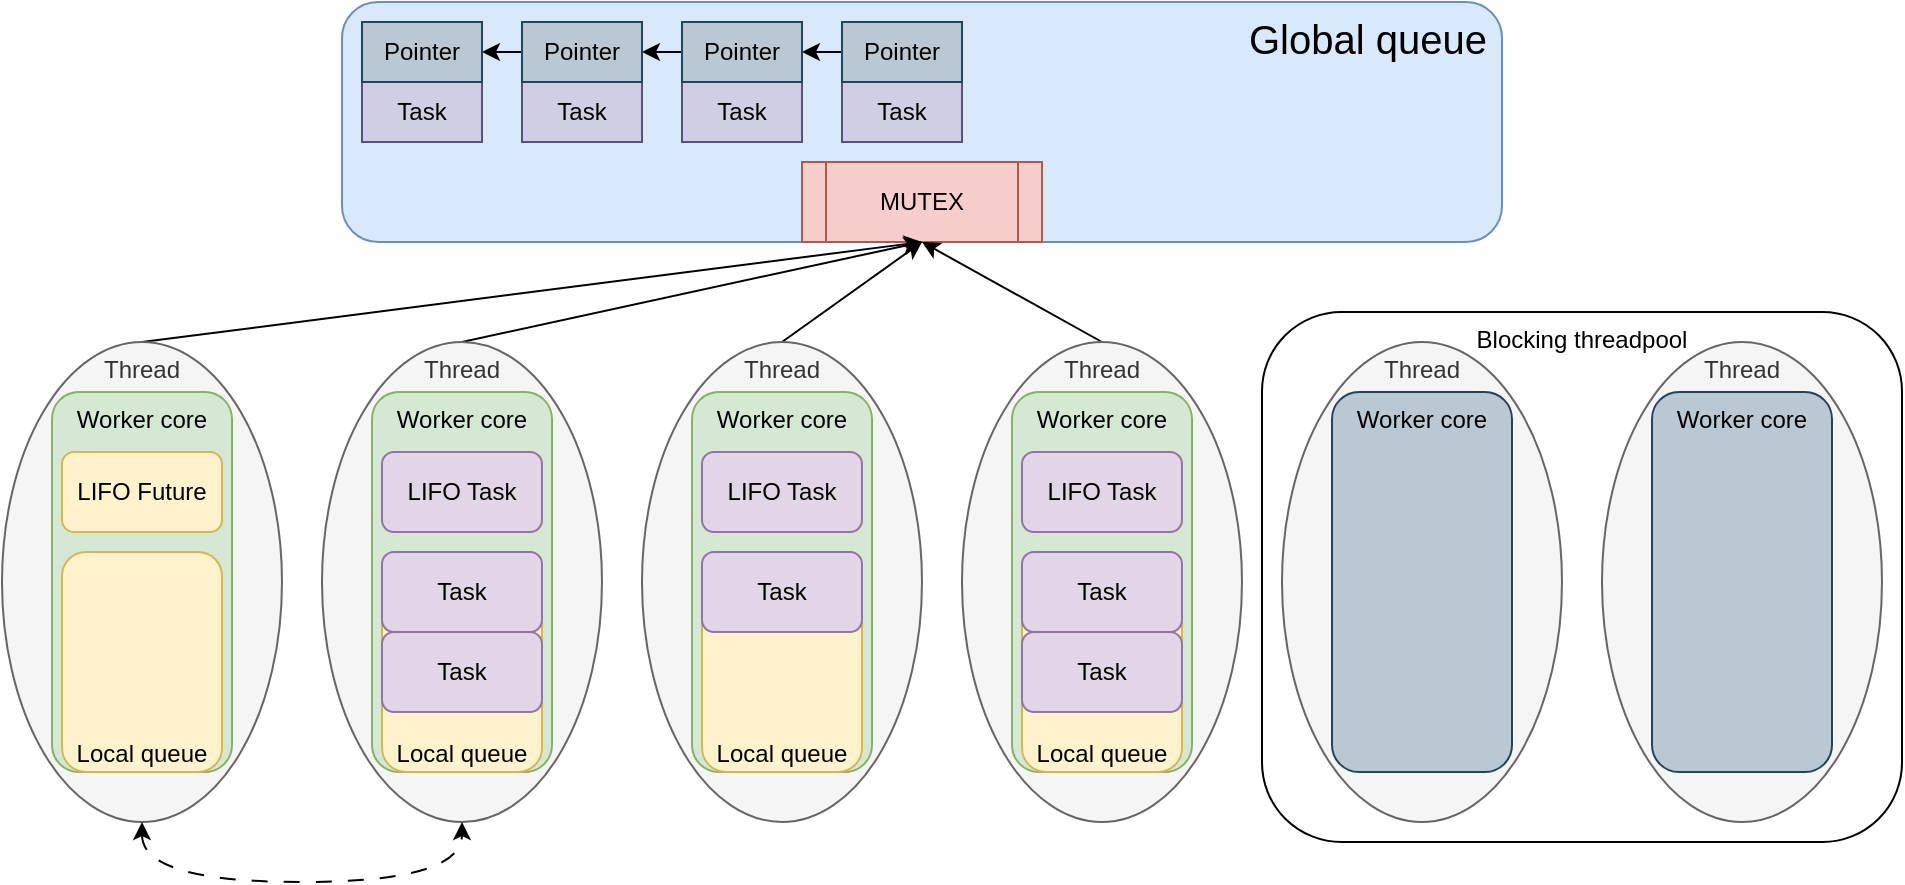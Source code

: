 <mxfile version="26.0.2">
  <diagram name="Page-1" id="CFFjGQsIW9Dy2ZoPYiRM">
    <mxGraphModel dx="2214" dy="1893" grid="1" gridSize="10" guides="1" tooltips="1" connect="1" arrows="1" fold="1" page="1" pageScale="1" pageWidth="850" pageHeight="1100" math="0" shadow="0">
      <root>
        <mxCell id="0" />
        <mxCell id="1" parent="0" />
        <mxCell id="PLnWmhKH_hj00JdtdD3A-1" value="Global queue&amp;nbsp;" style="rounded=1;whiteSpace=wrap;html=1;fillColor=#dae8fc;strokeColor=#6c8ebf;align=right;verticalAlign=top;fontSize=20;" parent="1" vertex="1">
          <mxGeometry x="70" y="-550" width="580" height="120" as="geometry" />
        </mxCell>
        <mxCell id="E0QZvlZor7kNDEkdH7sS-3" value="MUTEX" style="shape=process;whiteSpace=wrap;html=1;backgroundOutline=1;fillColor=#f8cecc;strokeColor=#b85450;" parent="1" vertex="1">
          <mxGeometry x="300" y="-470" width="120" height="40" as="geometry" />
        </mxCell>
        <mxCell id="E0QZvlZor7kNDEkdH7sS-26" value="Task" style="rounded=0;whiteSpace=wrap;html=1;fillColor=#d0cee2;strokeColor=#56517e;" parent="1" vertex="1">
          <mxGeometry x="320" y="-510" width="60" height="30" as="geometry" />
        </mxCell>
        <mxCell id="E0QZvlZor7kNDEkdH7sS-55" style="edgeStyle=orthogonalEdgeStyle;rounded=0;orthogonalLoop=1;jettySize=auto;html=1;exitX=0;exitY=0.5;exitDx=0;exitDy=0;entryX=1;entryY=0.5;entryDx=0;entryDy=0;" parent="1" source="E0QZvlZor7kNDEkdH7sS-28" target="E0QZvlZor7kNDEkdH7sS-42" edge="1">
          <mxGeometry relative="1" as="geometry" />
        </mxCell>
        <mxCell id="E0QZvlZor7kNDEkdH7sS-28" value="Pointer" style="rounded=0;whiteSpace=wrap;html=1;fillColor=#bac8d3;strokeColor=#23445d;" parent="1" vertex="1">
          <mxGeometry x="320" y="-540" width="60" height="30" as="geometry" />
        </mxCell>
        <mxCell id="E0QZvlZor7kNDEkdH7sS-41" value="Task" style="rounded=0;whiteSpace=wrap;html=1;fillColor=#d0cee2;strokeColor=#56517e;" parent="1" vertex="1">
          <mxGeometry x="240" y="-510" width="60" height="30" as="geometry" />
        </mxCell>
        <mxCell id="E0QZvlZor7kNDEkdH7sS-51" style="edgeStyle=orthogonalEdgeStyle;rounded=0;orthogonalLoop=1;jettySize=auto;html=1;exitX=0;exitY=0.5;exitDx=0;exitDy=0;entryX=1;entryY=0.5;entryDx=0;entryDy=0;" parent="1" source="E0QZvlZor7kNDEkdH7sS-42" target="E0QZvlZor7kNDEkdH7sS-44" edge="1">
          <mxGeometry relative="1" as="geometry" />
        </mxCell>
        <mxCell id="E0QZvlZor7kNDEkdH7sS-42" value="Pointer" style="rounded=0;whiteSpace=wrap;html=1;fillColor=#bac8d3;strokeColor=#23445d;" parent="1" vertex="1">
          <mxGeometry x="240" y="-540" width="60" height="30" as="geometry" />
        </mxCell>
        <mxCell id="E0QZvlZor7kNDEkdH7sS-43" value="Task" style="rounded=0;whiteSpace=wrap;html=1;fillColor=#d0cee2;strokeColor=#56517e;" parent="1" vertex="1">
          <mxGeometry x="160" y="-510" width="60" height="30" as="geometry" />
        </mxCell>
        <mxCell id="E0QZvlZor7kNDEkdH7sS-47" style="edgeStyle=orthogonalEdgeStyle;rounded=0;orthogonalLoop=1;jettySize=auto;html=1;exitX=0;exitY=0.5;exitDx=0;exitDy=0;entryX=1;entryY=0.5;entryDx=0;entryDy=0;" parent="1" source="E0QZvlZor7kNDEkdH7sS-44" target="E0QZvlZor7kNDEkdH7sS-46" edge="1">
          <mxGeometry relative="1" as="geometry" />
        </mxCell>
        <mxCell id="E0QZvlZor7kNDEkdH7sS-44" value="Pointer" style="rounded=0;whiteSpace=wrap;html=1;fillColor=#bac8d3;strokeColor=#23445d;" parent="1" vertex="1">
          <mxGeometry x="160" y="-540" width="60" height="30" as="geometry" />
        </mxCell>
        <mxCell id="E0QZvlZor7kNDEkdH7sS-45" value="Task" style="rounded=0;whiteSpace=wrap;html=1;fillColor=#d0cee2;strokeColor=#56517e;" parent="1" vertex="1">
          <mxGeometry x="80" y="-510" width="60" height="30" as="geometry" />
        </mxCell>
        <mxCell id="E0QZvlZor7kNDEkdH7sS-46" value="Pointer" style="rounded=0;whiteSpace=wrap;html=1;fillColor=#bac8d3;strokeColor=#23445d;" parent="1" vertex="1">
          <mxGeometry x="80" y="-540" width="60" height="30" as="geometry" />
        </mxCell>
        <mxCell id="E0QZvlZor7kNDEkdH7sS-81" value="" style="endArrow=classic;html=1;rounded=0;exitX=0.5;exitY=0;exitDx=0;exitDy=0;entryX=0.5;entryY=1;entryDx=0;entryDy=0;" parent="1" target="E0QZvlZor7kNDEkdH7sS-3" edge="1">
          <mxGeometry width="50" height="50" relative="1" as="geometry">
            <mxPoint x="-30" y="-380" as="sourcePoint" />
            <mxPoint x="410" y="-380" as="targetPoint" />
          </mxGeometry>
        </mxCell>
        <mxCell id="E0QZvlZor7kNDEkdH7sS-82" value="" style="endArrow=classic;html=1;rounded=0;exitX=0.5;exitY=0;exitDx=0;exitDy=0;entryX=0.5;entryY=1;entryDx=0;entryDy=0;" parent="1" target="E0QZvlZor7kNDEkdH7sS-3" edge="1">
          <mxGeometry width="50" height="50" relative="1" as="geometry">
            <mxPoint x="130" y="-380" as="sourcePoint" />
            <mxPoint x="410" y="-380" as="targetPoint" />
          </mxGeometry>
        </mxCell>
        <mxCell id="E0QZvlZor7kNDEkdH7sS-84" value="" style="endArrow=classic;html=1;rounded=0;exitX=0.5;exitY=0;exitDx=0;exitDy=0;entryX=0.5;entryY=1;entryDx=0;entryDy=0;" parent="1" target="E0QZvlZor7kNDEkdH7sS-3" edge="1">
          <mxGeometry width="50" height="50" relative="1" as="geometry">
            <mxPoint x="450" y="-380" as="sourcePoint" />
            <mxPoint x="230" y="-380" as="targetPoint" />
          </mxGeometry>
        </mxCell>
        <mxCell id="E0QZvlZor7kNDEkdH7sS-85" value="" style="endArrow=classic;html=1;rounded=0;exitX=0.5;exitY=0;exitDx=0;exitDy=0;entryX=0.5;entryY=1;entryDx=0;entryDy=0;" parent="1" edge="1">
          <mxGeometry width="50" height="50" relative="1" as="geometry">
            <mxPoint x="290" y="-380" as="sourcePoint" />
            <mxPoint x="360" y="-430" as="targetPoint" />
          </mxGeometry>
        </mxCell>
        <mxCell id="E0QZvlZor7kNDEkdH7sS-90" value="Blocking threadpool" style="rounded=1;whiteSpace=wrap;html=1;fillColor=none;verticalAlign=top;strokeColor=#000000;" parent="1" vertex="1">
          <mxGeometry x="530" y="-395" width="320" height="265" as="geometry" />
        </mxCell>
        <mxCell id="E0QZvlZor7kNDEkdH7sS-102" value="Thread" style="ellipse;whiteSpace=wrap;html=1;align=center;verticalAlign=top;fillColor=#f5f5f5;fontColor=#333333;strokeColor=#666666;" parent="1" vertex="1">
          <mxGeometry x="-100" y="-380" width="140" height="240" as="geometry" />
        </mxCell>
        <mxCell id="E0QZvlZor7kNDEkdH7sS-91" value="Worker core" style="rounded=1;whiteSpace=wrap;html=1;verticalAlign=top;fillColor=#d5e8d4;strokeColor=#82b366;" parent="1" vertex="1">
          <mxGeometry x="-75" y="-355" width="90" height="190" as="geometry" />
        </mxCell>
        <mxCell id="E0QZvlZor7kNDEkdH7sS-98" value="Local queue" style="rounded=1;whiteSpace=wrap;html=1;verticalAlign=bottom;fillColor=#fff2cc;strokeColor=#d6b656;" parent="1" vertex="1">
          <mxGeometry x="-70" y="-275" width="80" height="110" as="geometry" />
        </mxCell>
        <mxCell id="E0QZvlZor7kNDEkdH7sS-99" value="LIFO Future" style="rounded=1;whiteSpace=wrap;html=1;fillColor=#fff2cc;strokeColor=#d6b656;" parent="1" vertex="1">
          <mxGeometry x="-70" y="-325" width="80" height="40" as="geometry" />
        </mxCell>
        <mxCell id="E0QZvlZor7kNDEkdH7sS-87" value="Thread" style="ellipse;whiteSpace=wrap;html=1;align=center;verticalAlign=top;fillColor=#f5f5f5;fontColor=#333333;strokeColor=#666666;" parent="1" vertex="1">
          <mxGeometry x="540" y="-380" width="140" height="240" as="geometry" />
        </mxCell>
        <mxCell id="E0QZvlZor7kNDEkdH7sS-88" value="Thread" style="ellipse;whiteSpace=wrap;html=1;align=center;verticalAlign=top;fillColor=#f5f5f5;fontColor=#333333;strokeColor=#666666;" parent="1" vertex="1">
          <mxGeometry x="700" y="-380" width="140" height="240" as="geometry" />
        </mxCell>
        <mxCell id="E0QZvlZor7kNDEkdH7sS-103" value="Worker core" style="rounded=1;whiteSpace=wrap;html=1;verticalAlign=top;fillColor=#bac8d3;strokeColor=#23445d;" parent="1" vertex="1">
          <mxGeometry x="565" y="-355" width="90" height="190" as="geometry" />
        </mxCell>
        <mxCell id="E0QZvlZor7kNDEkdH7sS-104" value="Worker core" style="rounded=1;whiteSpace=wrap;html=1;verticalAlign=top;fillColor=#bac8d3;strokeColor=#23445d;" parent="1" vertex="1">
          <mxGeometry x="725" y="-355" width="90" height="190" as="geometry" />
        </mxCell>
        <mxCell id="E0QZvlZor7kNDEkdH7sS-106" value="Thread" style="ellipse;whiteSpace=wrap;html=1;align=center;verticalAlign=top;fillColor=#f5f5f5;fontColor=#333333;strokeColor=#666666;" parent="1" vertex="1">
          <mxGeometry x="60" y="-380" width="140" height="240" as="geometry" />
        </mxCell>
        <mxCell id="E0QZvlZor7kNDEkdH7sS-107" value="Worker core" style="rounded=1;whiteSpace=wrap;html=1;verticalAlign=top;fillColor=#d5e8d4;strokeColor=#82b366;" parent="1" vertex="1">
          <mxGeometry x="85" y="-355" width="90" height="190" as="geometry" />
        </mxCell>
        <mxCell id="E0QZvlZor7kNDEkdH7sS-108" value="Local queue" style="rounded=1;whiteSpace=wrap;html=1;verticalAlign=bottom;fillColor=#fff2cc;strokeColor=#d6b656;" parent="1" vertex="1">
          <mxGeometry x="90" y="-275" width="80" height="110" as="geometry" />
        </mxCell>
        <mxCell id="E0QZvlZor7kNDEkdH7sS-109" value="LIFO Task" style="rounded=1;whiteSpace=wrap;html=1;fillColor=#e1d5e7;strokeColor=#9673a6;" parent="1" vertex="1">
          <mxGeometry x="90" y="-325" width="80" height="40" as="geometry" />
        </mxCell>
        <mxCell id="E0QZvlZor7kNDEkdH7sS-110" value="Task" style="rounded=1;whiteSpace=wrap;html=1;fillColor=#e1d5e7;strokeColor=#9673a6;" parent="1" vertex="1">
          <mxGeometry x="90" y="-275" width="80" height="40" as="geometry" />
        </mxCell>
        <mxCell id="E0QZvlZor7kNDEkdH7sS-111" value="Task" style="rounded=1;whiteSpace=wrap;html=1;fillColor=#e1d5e7;strokeColor=#9673a6;" parent="1" vertex="1">
          <mxGeometry x="90" y="-235" width="80" height="40" as="geometry" />
        </mxCell>
        <mxCell id="E0QZvlZor7kNDEkdH7sS-112" value="Thread" style="ellipse;whiteSpace=wrap;html=1;align=center;verticalAlign=top;fillColor=#f5f5f5;fontColor=#333333;strokeColor=#666666;" parent="1" vertex="1">
          <mxGeometry x="220" y="-380" width="140" height="240" as="geometry" />
        </mxCell>
        <mxCell id="E0QZvlZor7kNDEkdH7sS-113" value="Worker core" style="rounded=1;whiteSpace=wrap;html=1;verticalAlign=top;fillColor=#d5e8d4;strokeColor=#82b366;" parent="1" vertex="1">
          <mxGeometry x="245" y="-355" width="90" height="190" as="geometry" />
        </mxCell>
        <mxCell id="E0QZvlZor7kNDEkdH7sS-114" value="Local queue" style="rounded=1;whiteSpace=wrap;html=1;verticalAlign=bottom;fillColor=#fff2cc;strokeColor=#d6b656;" parent="1" vertex="1">
          <mxGeometry x="250" y="-275" width="80" height="110" as="geometry" />
        </mxCell>
        <mxCell id="E0QZvlZor7kNDEkdH7sS-115" value="LIFO Task" style="rounded=1;whiteSpace=wrap;html=1;fillColor=#e1d5e7;strokeColor=#9673a6;" parent="1" vertex="1">
          <mxGeometry x="250" y="-325" width="80" height="40" as="geometry" />
        </mxCell>
        <mxCell id="E0QZvlZor7kNDEkdH7sS-116" value="Task" style="rounded=1;whiteSpace=wrap;html=1;fillColor=#e1d5e7;strokeColor=#9673a6;" parent="1" vertex="1">
          <mxGeometry x="250" y="-275" width="80" height="40" as="geometry" />
        </mxCell>
        <mxCell id="E0QZvlZor7kNDEkdH7sS-118" value="Thread" style="ellipse;whiteSpace=wrap;html=1;align=center;verticalAlign=top;fillColor=#f5f5f5;fontColor=#333333;strokeColor=#666666;" parent="1" vertex="1">
          <mxGeometry x="380" y="-380" width="140" height="240" as="geometry" />
        </mxCell>
        <mxCell id="E0QZvlZor7kNDEkdH7sS-119" value="Worker core" style="rounded=1;whiteSpace=wrap;html=1;verticalAlign=top;fillColor=#d5e8d4;strokeColor=#82b366;" parent="1" vertex="1">
          <mxGeometry x="405" y="-355" width="90" height="190" as="geometry" />
        </mxCell>
        <mxCell id="E0QZvlZor7kNDEkdH7sS-120" value="Local queue" style="rounded=1;whiteSpace=wrap;html=1;verticalAlign=bottom;fillColor=#fff2cc;strokeColor=#d6b656;" parent="1" vertex="1">
          <mxGeometry x="410" y="-275" width="80" height="110" as="geometry" />
        </mxCell>
        <mxCell id="E0QZvlZor7kNDEkdH7sS-121" value="LIFO Task" style="rounded=1;whiteSpace=wrap;html=1;fillColor=#e1d5e7;strokeColor=#9673a6;" parent="1" vertex="1">
          <mxGeometry x="410" y="-325" width="80" height="40" as="geometry" />
        </mxCell>
        <mxCell id="E0QZvlZor7kNDEkdH7sS-122" value="Task" style="rounded=1;whiteSpace=wrap;html=1;fillColor=#e1d5e7;strokeColor=#9673a6;" parent="1" vertex="1">
          <mxGeometry x="410" y="-275" width="80" height="40" as="geometry" />
        </mxCell>
        <mxCell id="E0QZvlZor7kNDEkdH7sS-123" value="Task" style="rounded=1;whiteSpace=wrap;html=1;fillColor=#e1d5e7;strokeColor=#9673a6;" parent="1" vertex="1">
          <mxGeometry x="410" y="-235" width="80" height="40" as="geometry" />
        </mxCell>
        <mxCell id="PLnWmhKH_hj00JdtdD3A-2" value="" style="endArrow=classic;startArrow=classic;html=1;rounded=0;exitX=0.5;exitY=1;exitDx=0;exitDy=0;entryX=0.5;entryY=1;entryDx=0;entryDy=0;dashed=1;dashPattern=8 8;edgeStyle=orthogonalEdgeStyle;curved=1;" parent="1" source="E0QZvlZor7kNDEkdH7sS-102" target="E0QZvlZor7kNDEkdH7sS-106" edge="1">
          <mxGeometry width="50" height="50" relative="1" as="geometry">
            <mxPoint x="70" as="sourcePoint" />
            <mxPoint x="120" y="-50" as="targetPoint" />
            <Array as="points">
              <mxPoint x="-30" y="-110" />
              <mxPoint x="130" y="-110" />
            </Array>
          </mxGeometry>
        </mxCell>
      </root>
    </mxGraphModel>
  </diagram>
</mxfile>
